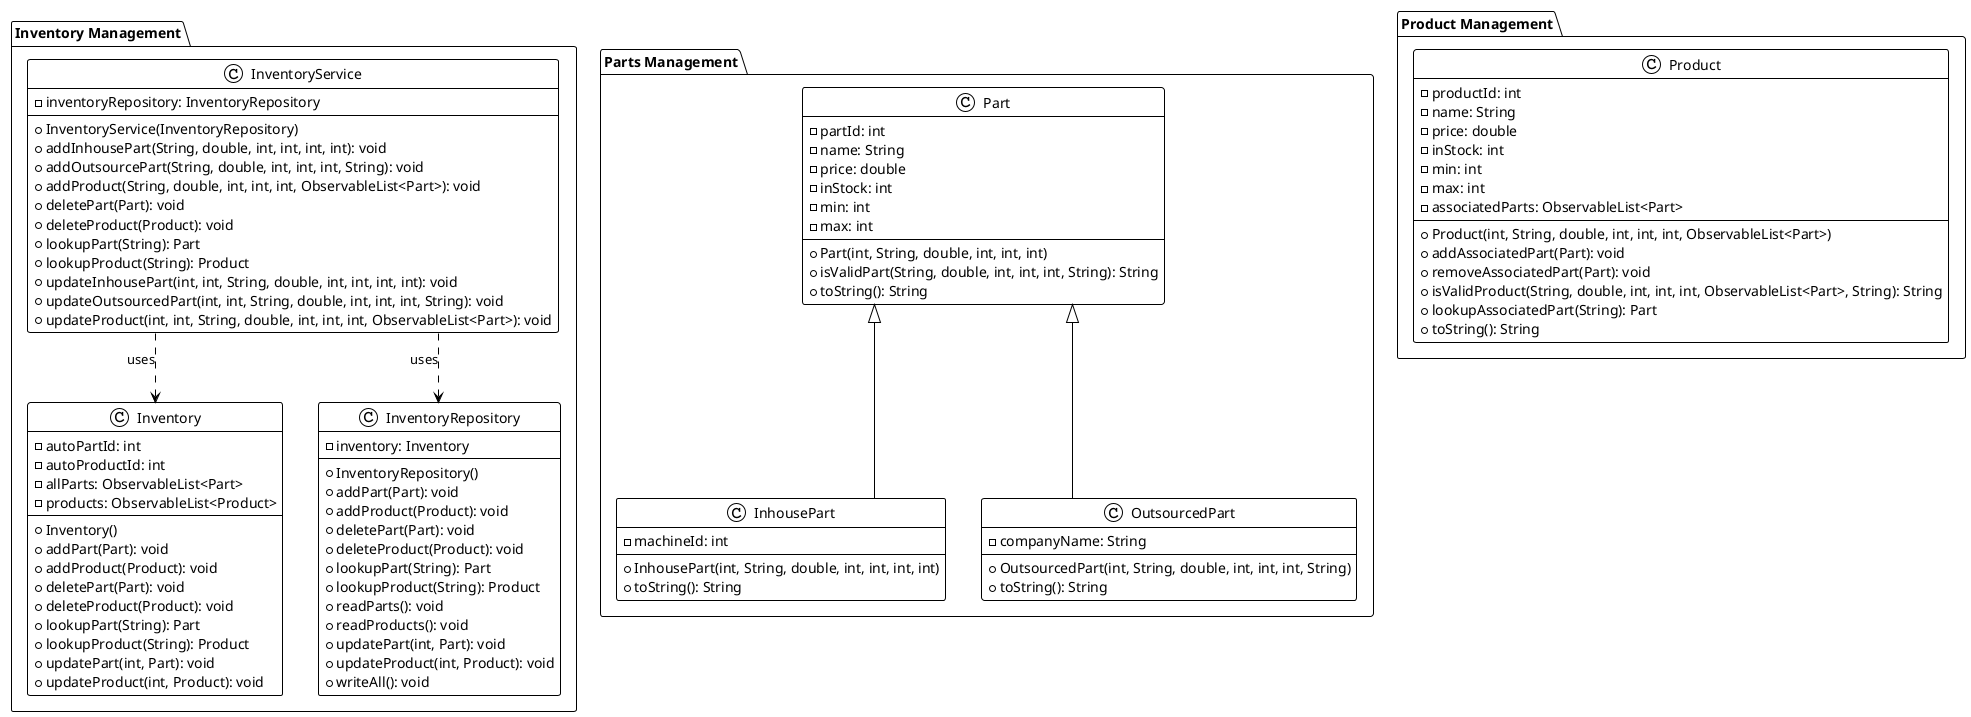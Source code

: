 @startuml

!theme plain
skinparam linetype ortho

package "Inventory Management" {
  class Inventory {
    - autoPartId: int
    - autoProductId: int
    - allParts: ObservableList<Part>
    - products: ObservableList<Product>
    + Inventory()
    + addPart(Part): void
    + addProduct(Product): void
    + deletePart(Part): void
    + deleteProduct(Product): void
    + lookupPart(String): Part
    + lookupProduct(String): Product
    + updatePart(int, Part): void
    + updateProduct(int, Product): void
  }

  class InventoryService {
    - inventoryRepository: InventoryRepository
    + InventoryService(InventoryRepository)
    + addInhousePart(String, double, int, int, int, int): void
    + addOutsourcePart(String, double, int, int, int, String): void
    + addProduct(String, double, int, int, int, ObservableList<Part>): void
    + deletePart(Part): void
    + deleteProduct(Product): void
    + lookupPart(String): Part
    + lookupProduct(String): Product
    + updateInhousePart(int, int, String, double, int, int, int, int): void
    + updateOutsourcedPart(int, int, String, double, int, int, int, String): void
    + updateProduct(int, int, String, double, int, int, int, ObservableList<Part>): void
  }

  class InventoryRepository {
    - inventory: Inventory
    + InventoryRepository()
    + addPart(Part): void
    + addProduct(Product): void
    + deletePart(Part): void
    + deleteProduct(Product): void
    + lookupPart(String): Part
    + lookupProduct(String): Product
    + readParts(): void
    + readProducts(): void
    + updatePart(int, Part): void
    + updateProduct(int, Product): void
    + writeAll(): void
  }
}

package "Parts Management" {
  class Part {
    - partId: int
    - name: String
    - price: double
    - inStock: int
    - min: int
    - max: int
    + Part(int, String, double, int, int, int)
    + isValidPart(String, double, int, int, int, String): String
    + toString(): String
  }

  class InhousePart {
    - machineId: int
    + InhousePart(int, String, double, int, int, int, int)
    + toString(): String
  }

  class OutsourcedPart {
    - companyName: String
    + OutsourcedPart(int, String, double, int, int, int, String)
    + toString(): String
  }
}

package "Product Management" {
  class Product {
    - productId: int
    - name: String
    - price: double
    - inStock: int
    - min: int
    - max: int
    - associatedParts: ObservableList<Part>
    + Product(int, String, double, int, int, int, ObservableList<Part>)
    + addAssociatedPart(Part): void
    + removeAssociatedPart(Part): void
    + isValidProduct(String, double, int, int, int, ObservableList<Part>, String): String
    + lookupAssociatedPart(String): Part
    + toString(): String
  }
}

InhousePart -up-|> Part
OutsourcedPart -up-|> Part

InventoryService .down.> InventoryRepository : uses
InventoryService .down.> Inventory : uses

@enduml
